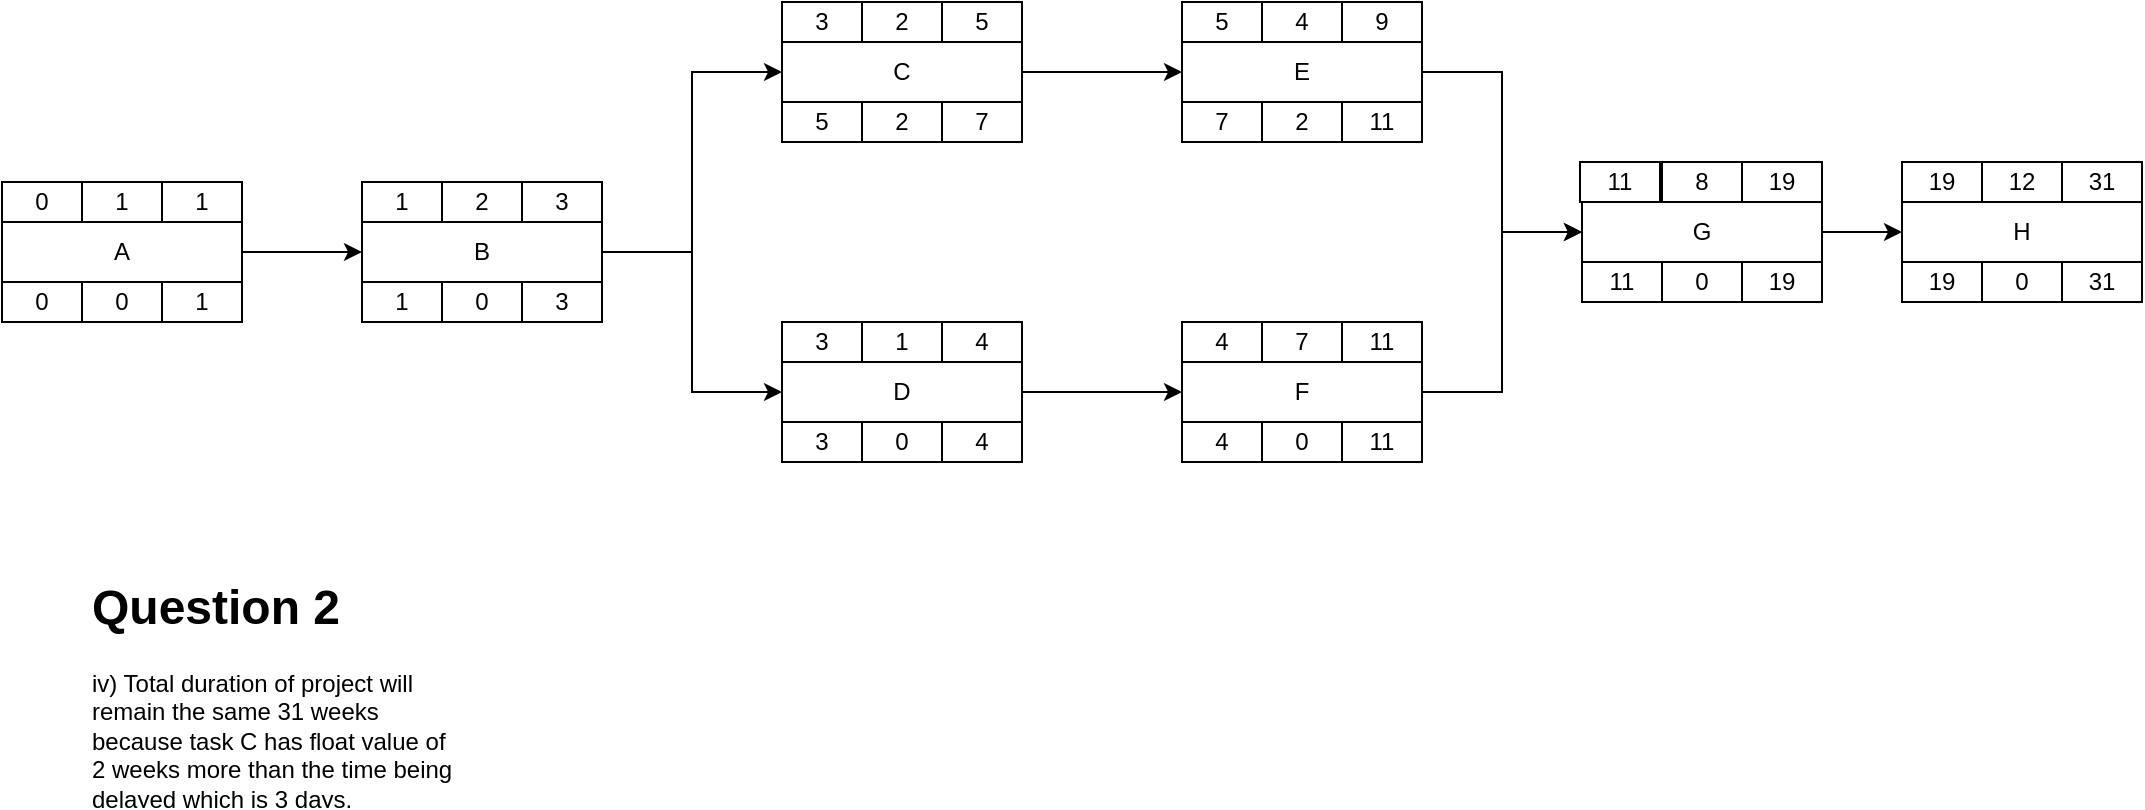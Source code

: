 <mxfile version="11.2.1" type="device" pages="1"><diagram id="PZ7r-wPXpk8Aww4sSlhc" name="Q1"><mxGraphModel dx="1138" dy="468" grid="1" gridSize="10" guides="1" tooltips="1" connect="1" arrows="1" fold="1" page="1" pageScale="1" pageWidth="1169" pageHeight="827" math="0" shadow="0"><root><mxCell id="0"/><mxCell id="1" parent="0"/><mxCell id="QklwX4Rwn2oA3gZz-Qq_-1" value="" style="group" vertex="1" connectable="0" parent="1"><mxGeometry x="90" y="220" width="120" height="70" as="geometry"/></mxCell><mxCell id="QklwX4Rwn2oA3gZz-Qq_-2" value="A" style="rounded=0;whiteSpace=wrap;html=1;" vertex="1" parent="QklwX4Rwn2oA3gZz-Qq_-1"><mxGeometry y="20" width="120" height="30" as="geometry"/></mxCell><mxCell id="QklwX4Rwn2oA3gZz-Qq_-3" value="0" style="rounded=0;whiteSpace=wrap;html=1;" vertex="1" parent="QklwX4Rwn2oA3gZz-Qq_-1"><mxGeometry width="40" height="20" as="geometry"/></mxCell><mxCell id="QklwX4Rwn2oA3gZz-Qq_-4" value="1" style="rounded=0;whiteSpace=wrap;html=1;" vertex="1" parent="QklwX4Rwn2oA3gZz-Qq_-1"><mxGeometry x="40" width="40" height="20" as="geometry"/></mxCell><mxCell id="QklwX4Rwn2oA3gZz-Qq_-5" value="1" style="rounded=0;whiteSpace=wrap;html=1;" vertex="1" parent="QklwX4Rwn2oA3gZz-Qq_-1"><mxGeometry x="80" width="40" height="20" as="geometry"/></mxCell><mxCell id="QklwX4Rwn2oA3gZz-Qq_-6" value="0" style="rounded=0;whiteSpace=wrap;html=1;" vertex="1" parent="QklwX4Rwn2oA3gZz-Qq_-1"><mxGeometry y="50" width="40" height="20" as="geometry"/></mxCell><mxCell id="QklwX4Rwn2oA3gZz-Qq_-7" value="0" style="rounded=0;whiteSpace=wrap;html=1;" vertex="1" parent="QklwX4Rwn2oA3gZz-Qq_-1"><mxGeometry x="40" y="50" width="40" height="20" as="geometry"/></mxCell><mxCell id="QklwX4Rwn2oA3gZz-Qq_-8" value="1" style="rounded=0;whiteSpace=wrap;html=1;" vertex="1" parent="QklwX4Rwn2oA3gZz-Qq_-1"><mxGeometry x="80" y="50" width="40" height="20" as="geometry"/></mxCell><mxCell id="QklwX4Rwn2oA3gZz-Qq_-9" value="" style="group" vertex="1" connectable="0" parent="1"><mxGeometry x="270" y="220" width="120" height="70" as="geometry"/></mxCell><mxCell id="QklwX4Rwn2oA3gZz-Qq_-10" value="B" style="rounded=0;whiteSpace=wrap;html=1;" vertex="1" parent="QklwX4Rwn2oA3gZz-Qq_-9"><mxGeometry y="20" width="120" height="30" as="geometry"/></mxCell><mxCell id="QklwX4Rwn2oA3gZz-Qq_-11" value="1" style="rounded=0;whiteSpace=wrap;html=1;" vertex="1" parent="QklwX4Rwn2oA3gZz-Qq_-9"><mxGeometry width="40" height="20" as="geometry"/></mxCell><mxCell id="QklwX4Rwn2oA3gZz-Qq_-12" value="2" style="rounded=0;whiteSpace=wrap;html=1;" vertex="1" parent="QklwX4Rwn2oA3gZz-Qq_-9"><mxGeometry x="40" width="40" height="20" as="geometry"/></mxCell><mxCell id="QklwX4Rwn2oA3gZz-Qq_-13" value="3" style="rounded=0;whiteSpace=wrap;html=1;" vertex="1" parent="QklwX4Rwn2oA3gZz-Qq_-9"><mxGeometry x="80" width="40" height="20" as="geometry"/></mxCell><mxCell id="QklwX4Rwn2oA3gZz-Qq_-14" value="1" style="rounded=0;whiteSpace=wrap;html=1;" vertex="1" parent="QklwX4Rwn2oA3gZz-Qq_-9"><mxGeometry y="50" width="40" height="20" as="geometry"/></mxCell><mxCell id="QklwX4Rwn2oA3gZz-Qq_-15" value="0" style="rounded=0;whiteSpace=wrap;html=1;" vertex="1" parent="QklwX4Rwn2oA3gZz-Qq_-9"><mxGeometry x="40" y="50" width="40" height="20" as="geometry"/></mxCell><mxCell id="QklwX4Rwn2oA3gZz-Qq_-16" value="3" style="rounded=0;whiteSpace=wrap;html=1;" vertex="1" parent="QklwX4Rwn2oA3gZz-Qq_-9"><mxGeometry x="80" y="50" width="40" height="20" as="geometry"/></mxCell><mxCell id="QklwX4Rwn2oA3gZz-Qq_-17" value="2" style="group" vertex="1" connectable="0" parent="1"><mxGeometry x="480" y="130" width="120" height="70" as="geometry"/></mxCell><mxCell id="QklwX4Rwn2oA3gZz-Qq_-18" value="C" style="rounded=0;whiteSpace=wrap;html=1;" vertex="1" parent="QklwX4Rwn2oA3gZz-Qq_-17"><mxGeometry y="20" width="120" height="30" as="geometry"/></mxCell><mxCell id="QklwX4Rwn2oA3gZz-Qq_-19" value="3" style="rounded=0;whiteSpace=wrap;html=1;" vertex="1" parent="QklwX4Rwn2oA3gZz-Qq_-17"><mxGeometry width="40" height="20" as="geometry"/></mxCell><mxCell id="QklwX4Rwn2oA3gZz-Qq_-20" value="2" style="rounded=0;whiteSpace=wrap;html=1;" vertex="1" parent="QklwX4Rwn2oA3gZz-Qq_-17"><mxGeometry x="40" width="40" height="20" as="geometry"/></mxCell><mxCell id="QklwX4Rwn2oA3gZz-Qq_-21" value="5" style="rounded=0;whiteSpace=wrap;html=1;" vertex="1" parent="QklwX4Rwn2oA3gZz-Qq_-17"><mxGeometry x="80" width="40" height="20" as="geometry"/></mxCell><mxCell id="QklwX4Rwn2oA3gZz-Qq_-22" value="5" style="rounded=0;whiteSpace=wrap;html=1;" vertex="1" parent="QklwX4Rwn2oA3gZz-Qq_-17"><mxGeometry y="50" width="40" height="20" as="geometry"/></mxCell><mxCell id="QklwX4Rwn2oA3gZz-Qq_-23" value="2" style="rounded=0;whiteSpace=wrap;html=1;" vertex="1" parent="QklwX4Rwn2oA3gZz-Qq_-17"><mxGeometry x="40" y="50" width="40" height="20" as="geometry"/></mxCell><mxCell id="QklwX4Rwn2oA3gZz-Qq_-24" value="7" style="rounded=0;whiteSpace=wrap;html=1;" vertex="1" parent="QklwX4Rwn2oA3gZz-Qq_-17"><mxGeometry x="80" y="50" width="40" height="20" as="geometry"/></mxCell><mxCell id="QklwX4Rwn2oA3gZz-Qq_-25" value="" style="group" vertex="1" connectable="0" parent="1"><mxGeometry x="480" y="290" width="120" height="70" as="geometry"/></mxCell><mxCell id="QklwX4Rwn2oA3gZz-Qq_-26" value="D" style="rounded=0;whiteSpace=wrap;html=1;" vertex="1" parent="QklwX4Rwn2oA3gZz-Qq_-25"><mxGeometry y="20" width="120" height="30" as="geometry"/></mxCell><mxCell id="QklwX4Rwn2oA3gZz-Qq_-27" value="3" style="rounded=0;whiteSpace=wrap;html=1;" vertex="1" parent="QklwX4Rwn2oA3gZz-Qq_-25"><mxGeometry width="40" height="20" as="geometry"/></mxCell><mxCell id="QklwX4Rwn2oA3gZz-Qq_-28" value="1" style="rounded=0;whiteSpace=wrap;html=1;" vertex="1" parent="QklwX4Rwn2oA3gZz-Qq_-25"><mxGeometry x="40" width="40" height="20" as="geometry"/></mxCell><mxCell id="QklwX4Rwn2oA3gZz-Qq_-29" value="4" style="rounded=0;whiteSpace=wrap;html=1;" vertex="1" parent="QklwX4Rwn2oA3gZz-Qq_-25"><mxGeometry x="80" width="40" height="20" as="geometry"/></mxCell><mxCell id="QklwX4Rwn2oA3gZz-Qq_-30" value="3" style="rounded=0;whiteSpace=wrap;html=1;" vertex="1" parent="QklwX4Rwn2oA3gZz-Qq_-25"><mxGeometry y="50" width="40" height="20" as="geometry"/></mxCell><mxCell id="QklwX4Rwn2oA3gZz-Qq_-31" value="0" style="rounded=0;whiteSpace=wrap;html=1;" vertex="1" parent="QklwX4Rwn2oA3gZz-Qq_-25"><mxGeometry x="40" y="50" width="40" height="20" as="geometry"/></mxCell><mxCell id="QklwX4Rwn2oA3gZz-Qq_-32" value="4" style="rounded=0;whiteSpace=wrap;html=1;" vertex="1" parent="QklwX4Rwn2oA3gZz-Qq_-25"><mxGeometry x="80" y="50" width="40" height="20" as="geometry"/></mxCell><mxCell id="QklwX4Rwn2oA3gZz-Qq_-33" value="2" style="group" vertex="1" connectable="0" parent="1"><mxGeometry x="680" y="130" width="120" height="70" as="geometry"/></mxCell><mxCell id="QklwX4Rwn2oA3gZz-Qq_-34" value="E" style="rounded=0;whiteSpace=wrap;html=1;" vertex="1" parent="QklwX4Rwn2oA3gZz-Qq_-33"><mxGeometry y="20" width="120" height="30" as="geometry"/></mxCell><mxCell id="QklwX4Rwn2oA3gZz-Qq_-35" value="5" style="rounded=0;whiteSpace=wrap;html=1;" vertex="1" parent="QklwX4Rwn2oA3gZz-Qq_-33"><mxGeometry width="40" height="20" as="geometry"/></mxCell><mxCell id="QklwX4Rwn2oA3gZz-Qq_-36" value="4" style="rounded=0;whiteSpace=wrap;html=1;" vertex="1" parent="QklwX4Rwn2oA3gZz-Qq_-33"><mxGeometry x="40" width="40" height="20" as="geometry"/></mxCell><mxCell id="QklwX4Rwn2oA3gZz-Qq_-37" value="9" style="rounded=0;whiteSpace=wrap;html=1;" vertex="1" parent="QklwX4Rwn2oA3gZz-Qq_-33"><mxGeometry x="80" width="40" height="20" as="geometry"/></mxCell><mxCell id="QklwX4Rwn2oA3gZz-Qq_-38" value="7" style="rounded=0;whiteSpace=wrap;html=1;" vertex="1" parent="QklwX4Rwn2oA3gZz-Qq_-33"><mxGeometry y="50" width="40" height="20" as="geometry"/></mxCell><mxCell id="QklwX4Rwn2oA3gZz-Qq_-39" value="2" style="rounded=0;whiteSpace=wrap;html=1;" vertex="1" parent="QklwX4Rwn2oA3gZz-Qq_-33"><mxGeometry x="40" y="50" width="40" height="20" as="geometry"/></mxCell><mxCell id="QklwX4Rwn2oA3gZz-Qq_-40" value="11" style="rounded=0;whiteSpace=wrap;html=1;" vertex="1" parent="QklwX4Rwn2oA3gZz-Qq_-33"><mxGeometry x="80" y="50" width="40" height="20" as="geometry"/></mxCell><mxCell id="QklwX4Rwn2oA3gZz-Qq_-41" value="" style="group" vertex="1" connectable="0" parent="1"><mxGeometry x="680" y="290" width="120" height="70" as="geometry"/></mxCell><mxCell id="QklwX4Rwn2oA3gZz-Qq_-42" value="F" style="rounded=0;whiteSpace=wrap;html=1;" vertex="1" parent="QklwX4Rwn2oA3gZz-Qq_-41"><mxGeometry y="20" width="120" height="30" as="geometry"/></mxCell><mxCell id="QklwX4Rwn2oA3gZz-Qq_-43" value="4" style="rounded=0;whiteSpace=wrap;html=1;" vertex="1" parent="QklwX4Rwn2oA3gZz-Qq_-41"><mxGeometry width="40" height="20" as="geometry"/></mxCell><mxCell id="QklwX4Rwn2oA3gZz-Qq_-44" value="7" style="rounded=0;whiteSpace=wrap;html=1;" vertex="1" parent="QklwX4Rwn2oA3gZz-Qq_-41"><mxGeometry x="40" width="40" height="20" as="geometry"/></mxCell><mxCell id="QklwX4Rwn2oA3gZz-Qq_-45" value="11" style="rounded=0;whiteSpace=wrap;html=1;" vertex="1" parent="QklwX4Rwn2oA3gZz-Qq_-41"><mxGeometry x="80" width="40" height="20" as="geometry"/></mxCell><mxCell id="QklwX4Rwn2oA3gZz-Qq_-46" value="4" style="rounded=0;whiteSpace=wrap;html=1;" vertex="1" parent="QklwX4Rwn2oA3gZz-Qq_-41"><mxGeometry y="50" width="40" height="20" as="geometry"/></mxCell><mxCell id="QklwX4Rwn2oA3gZz-Qq_-47" value="0" style="rounded=0;whiteSpace=wrap;html=1;" vertex="1" parent="QklwX4Rwn2oA3gZz-Qq_-41"><mxGeometry x="40" y="50" width="40" height="20" as="geometry"/></mxCell><mxCell id="QklwX4Rwn2oA3gZz-Qq_-48" value="11" style="rounded=0;whiteSpace=wrap;html=1;" vertex="1" parent="QklwX4Rwn2oA3gZz-Qq_-41"><mxGeometry x="80" y="50" width="40" height="20" as="geometry"/></mxCell><mxCell id="QklwX4Rwn2oA3gZz-Qq_-49" value="" style="group" vertex="1" connectable="0" parent="1"><mxGeometry x="880" y="210" width="120" height="70" as="geometry"/></mxCell><mxCell id="QklwX4Rwn2oA3gZz-Qq_-50" value="G" style="rounded=0;whiteSpace=wrap;html=1;" vertex="1" parent="QklwX4Rwn2oA3gZz-Qq_-49"><mxGeometry y="20" width="120" height="30" as="geometry"/></mxCell><mxCell id="QklwX4Rwn2oA3gZz-Qq_-51" value="11" style="rounded=0;whiteSpace=wrap;html=1;" vertex="1" parent="QklwX4Rwn2oA3gZz-Qq_-49"><mxGeometry x="-1" width="40" height="20" as="geometry"/></mxCell><mxCell id="QklwX4Rwn2oA3gZz-Qq_-52" value="8" style="rounded=0;whiteSpace=wrap;html=1;" vertex="1" parent="QklwX4Rwn2oA3gZz-Qq_-49"><mxGeometry x="40" width="40" height="20" as="geometry"/></mxCell><mxCell id="QklwX4Rwn2oA3gZz-Qq_-53" value="19" style="rounded=0;whiteSpace=wrap;html=1;" vertex="1" parent="QklwX4Rwn2oA3gZz-Qq_-49"><mxGeometry x="80" width="40" height="20" as="geometry"/></mxCell><mxCell id="QklwX4Rwn2oA3gZz-Qq_-54" value="11" style="rounded=0;whiteSpace=wrap;html=1;" vertex="1" parent="QklwX4Rwn2oA3gZz-Qq_-49"><mxGeometry y="50" width="40" height="20" as="geometry"/></mxCell><mxCell id="QklwX4Rwn2oA3gZz-Qq_-55" value="0" style="rounded=0;whiteSpace=wrap;html=1;" vertex="1" parent="QklwX4Rwn2oA3gZz-Qq_-49"><mxGeometry x="40" y="50" width="40" height="20" as="geometry"/></mxCell><mxCell id="QklwX4Rwn2oA3gZz-Qq_-56" value="19" style="rounded=0;whiteSpace=wrap;html=1;" vertex="1" parent="QklwX4Rwn2oA3gZz-Qq_-49"><mxGeometry x="80" y="50" width="40" height="20" as="geometry"/></mxCell><mxCell id="QklwX4Rwn2oA3gZz-Qq_-57" value="" style="group" vertex="1" connectable="0" parent="1"><mxGeometry x="1040" y="210" width="120" height="70" as="geometry"/></mxCell><mxCell id="QklwX4Rwn2oA3gZz-Qq_-58" value="H" style="rounded=0;whiteSpace=wrap;html=1;" vertex="1" parent="QklwX4Rwn2oA3gZz-Qq_-57"><mxGeometry y="20" width="120" height="30" as="geometry"/></mxCell><mxCell id="QklwX4Rwn2oA3gZz-Qq_-59" value="19" style="rounded=0;whiteSpace=wrap;html=1;" vertex="1" parent="QklwX4Rwn2oA3gZz-Qq_-57"><mxGeometry width="40" height="20" as="geometry"/></mxCell><mxCell id="QklwX4Rwn2oA3gZz-Qq_-60" value="12" style="rounded=0;whiteSpace=wrap;html=1;" vertex="1" parent="QklwX4Rwn2oA3gZz-Qq_-57"><mxGeometry x="40" width="40" height="20" as="geometry"/></mxCell><mxCell id="QklwX4Rwn2oA3gZz-Qq_-61" value="31" style="rounded=0;whiteSpace=wrap;html=1;" vertex="1" parent="QklwX4Rwn2oA3gZz-Qq_-57"><mxGeometry x="80" width="40" height="20" as="geometry"/></mxCell><mxCell id="QklwX4Rwn2oA3gZz-Qq_-62" value="19" style="rounded=0;whiteSpace=wrap;html=1;" vertex="1" parent="QklwX4Rwn2oA3gZz-Qq_-57"><mxGeometry y="50" width="40" height="20" as="geometry"/></mxCell><mxCell id="QklwX4Rwn2oA3gZz-Qq_-63" value="0" style="rounded=0;whiteSpace=wrap;html=1;" vertex="1" parent="QklwX4Rwn2oA3gZz-Qq_-57"><mxGeometry x="40" y="50" width="40" height="20" as="geometry"/></mxCell><mxCell id="QklwX4Rwn2oA3gZz-Qq_-64" value="31" style="rounded=0;whiteSpace=wrap;html=1;" vertex="1" parent="QklwX4Rwn2oA3gZz-Qq_-57"><mxGeometry x="80" y="50" width="40" height="20" as="geometry"/></mxCell><mxCell id="QklwX4Rwn2oA3gZz-Qq_-65" style="edgeStyle=orthogonalEdgeStyle;rounded=0;orthogonalLoop=1;jettySize=auto;html=1;" edge="1" parent="1" source="QklwX4Rwn2oA3gZz-Qq_-2" target="QklwX4Rwn2oA3gZz-Qq_-10"><mxGeometry relative="1" as="geometry"/></mxCell><mxCell id="QklwX4Rwn2oA3gZz-Qq_-66" style="edgeStyle=orthogonalEdgeStyle;rounded=0;orthogonalLoop=1;jettySize=auto;html=1;entryX=0;entryY=0.5;entryDx=0;entryDy=0;" edge="1" parent="1" source="QklwX4Rwn2oA3gZz-Qq_-10" target="QklwX4Rwn2oA3gZz-Qq_-18"><mxGeometry relative="1" as="geometry"/></mxCell><mxCell id="QklwX4Rwn2oA3gZz-Qq_-67" style="edgeStyle=orthogonalEdgeStyle;rounded=0;orthogonalLoop=1;jettySize=auto;html=1;entryX=0;entryY=0.5;entryDx=0;entryDy=0;" edge="1" parent="1" source="QklwX4Rwn2oA3gZz-Qq_-10" target="QklwX4Rwn2oA3gZz-Qq_-26"><mxGeometry relative="1" as="geometry"/></mxCell><mxCell id="QklwX4Rwn2oA3gZz-Qq_-68" style="edgeStyle=orthogonalEdgeStyle;rounded=0;orthogonalLoop=1;jettySize=auto;html=1;entryX=0;entryY=0.5;entryDx=0;entryDy=0;" edge="1" parent="1" source="QklwX4Rwn2oA3gZz-Qq_-26" target="QklwX4Rwn2oA3gZz-Qq_-42"><mxGeometry relative="1" as="geometry"/></mxCell><mxCell id="QklwX4Rwn2oA3gZz-Qq_-69" style="edgeStyle=orthogonalEdgeStyle;rounded=0;orthogonalLoop=1;jettySize=auto;html=1;entryX=0;entryY=0.5;entryDx=0;entryDy=0;" edge="1" parent="1" source="QklwX4Rwn2oA3gZz-Qq_-18" target="QklwX4Rwn2oA3gZz-Qq_-34"><mxGeometry relative="1" as="geometry"/></mxCell><mxCell id="QklwX4Rwn2oA3gZz-Qq_-70" style="edgeStyle=orthogonalEdgeStyle;rounded=0;orthogonalLoop=1;jettySize=auto;html=1;entryX=0;entryY=0.5;entryDx=0;entryDy=0;" edge="1" parent="1" source="QklwX4Rwn2oA3gZz-Qq_-34" target="QklwX4Rwn2oA3gZz-Qq_-50"><mxGeometry relative="1" as="geometry"/></mxCell><mxCell id="QklwX4Rwn2oA3gZz-Qq_-71" style="edgeStyle=orthogonalEdgeStyle;rounded=0;orthogonalLoop=1;jettySize=auto;html=1;entryX=0;entryY=0.5;entryDx=0;entryDy=0;" edge="1" parent="1" source="QklwX4Rwn2oA3gZz-Qq_-42" target="QklwX4Rwn2oA3gZz-Qq_-50"><mxGeometry relative="1" as="geometry"/></mxCell><mxCell id="QklwX4Rwn2oA3gZz-Qq_-72" style="edgeStyle=orthogonalEdgeStyle;rounded=0;orthogonalLoop=1;jettySize=auto;html=1;entryX=0;entryY=0.5;entryDx=0;entryDy=0;" edge="1" parent="1" source="QklwX4Rwn2oA3gZz-Qq_-50" target="QklwX4Rwn2oA3gZz-Qq_-58"><mxGeometry relative="1" as="geometry"/></mxCell><mxCell id="QklwX4Rwn2oA3gZz-Qq_-76" value="&lt;h1&gt;Question 2&lt;/h1&gt;&lt;p&gt;iv) Total duration of project will remain the same 31 weeks because task C has float value of 2 weeks more than the time being delayed which is 3 days.&lt;/p&gt;" style="text;html=1;strokeColor=none;fillColor=none;spacing=5;spacingTop=-20;whiteSpace=wrap;overflow=hidden;rounded=0;" vertex="1" parent="1"><mxGeometry x="130" y="413" width="190" height="120" as="geometry"/></mxCell></root></mxGraphModel></diagram></mxfile>